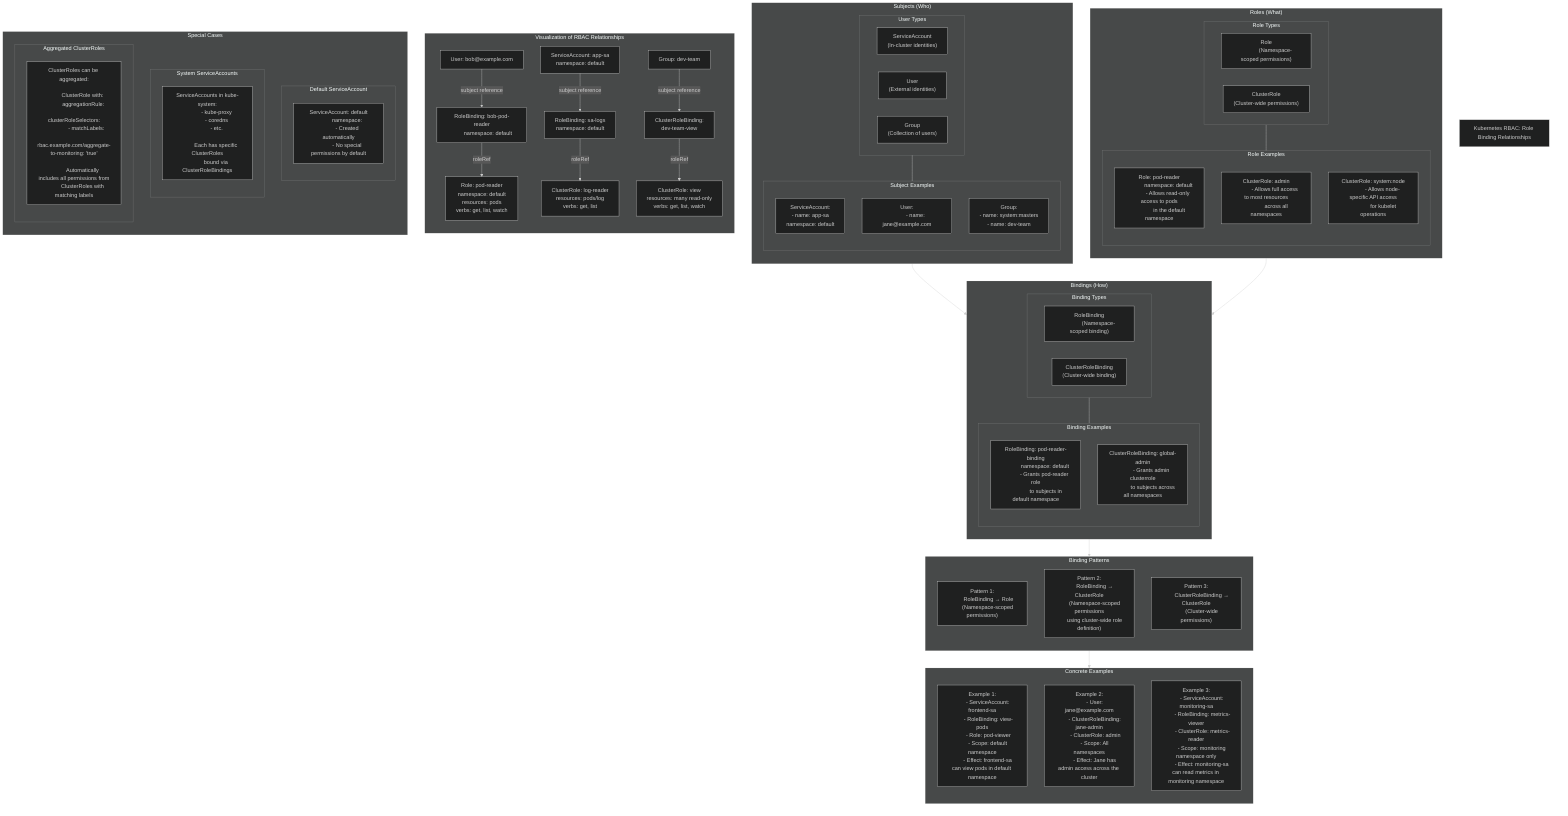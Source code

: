 %%{init: {'theme':'dark', 'themeVariables': { 
    'primaryColor': '#326CE5', 
    'primaryBorderColor': '#2857A4',
    'primaryTextColor': '#fff',
    'secondaryColor': '#F58220',
    'lineColor': '#CCCCCC',
    'tertiaryColor': '#28A745',
    'textColor': '#CCCCCC',
    'background': '#282a36'
}}}%%

flowchart TB
    %% Main title
    title["Kubernetes RBAC: Role Binding Relationships"]
    
    %% Subject types
    subgraph SUBJECTS["Subjects (Who)"]
        direction TB
        
        subgraph USER_TYPES["User Types"]
            direction LR
            sa["ServiceAccount
            (In-cluster identities)"]
            user["User
            (External identities)"]
            group["Group
            (Collection of users)"]
        end
        
        subgraph EXAMPLES["Subject Examples"]
            direction TB
            
            sa_example["ServiceAccount:
            - name: app-sa
              namespace: default"]
            
            user_example["User:
            - name: jane@example.com"]
            
            group_example["Group:
            - name: system:masters
            - name: dev-team"]
        end
        
        USER_TYPES --- EXAMPLES
    end
    
    %% Role types
    subgraph ROLES["Roles (What)"]
        direction TB
        
        subgraph ROLE_TYPES["Role Types"]
            direction LR
            
            role["Role
            (Namespace-scoped permissions)"]
            
            cluster_role["ClusterRole
            (Cluster-wide permissions)"]
        end
        
        subgraph ROLE_EXAMPLES["Role Examples"]
            direction TB
            
            role_example["Role: pod-reader
            namespace: default
            - Allows read-only access to pods
              in the default namespace"]
            
            cr_example["ClusterRole: admin
            - Allows full access to most resources
              across all namespaces"]
            
            cr_example2["ClusterRole: system:node
            - Allows node-specific API access
              for kubelet operations"]
        end
        
        ROLE_TYPES --- ROLE_EXAMPLES
    end
    
    %% Binding types
    subgraph BINDINGS["Bindings (How)"]
        direction TB
        
        subgraph BINDING_TYPES["Binding Types"]
            direction LR
            
            rb["RoleBinding
            (Namespace-scoped binding)"]
            
            crb["ClusterRoleBinding
            (Cluster-wide binding)"]
        end
        
        subgraph BINDING_EXAMPLES["Binding Examples"]
            direction TB
            
            rb_example["RoleBinding: pod-reader-binding
            namespace: default
            - Grants pod-reader role
              to subjects in default namespace"]
            
            crb_example["ClusterRoleBinding: global-admin
            - Grants admin clusterrole
              to subjects across all namespaces"]
        end
        
        BINDING_TYPES --- BINDING_EXAMPLES
    end
    
    %% Binding patterns
    subgraph PATTERNS["Binding Patterns"]
        direction TB
        
        pattern1["Pattern 1:
        RoleBinding → Role
        (Namespace-scoped permissions)"]
        
        pattern2["Pattern 2:
        RoleBinding → ClusterRole
        (Namespace-scoped permissions
        using cluster-wide role definition)"]
        
        pattern3["Pattern 3:
        ClusterRoleBinding → ClusterRole
        (Cluster-wide permissions)"]
    end
    
    %% Examples
    subgraph CONCRETE["Concrete Examples"]
        direction TB
        
        ex1["Example 1:
        - ServiceAccount: frontend-sa
        - RoleBinding: view-pods
        - Role: pod-viewer
        - Scope: default namespace
        - Effect: frontend-sa can view pods in default namespace"]
        
        ex2["Example 2:
        - User: jane@example.com
        - ClusterRoleBinding: jane-admin
        - ClusterRole: admin
        - Scope: All namespaces
        - Effect: Jane has admin access across the cluster"]
        
        ex3["Example 3:
        - ServiceAccount: monitoring-sa
        - RoleBinding: metrics-viewer
        - ClusterRole: metrics-reader
        - Scope: monitoring namespace only
        - Effect: monitoring-sa can read metrics in monitoring namespace"]
    end
    
    %% Visual connections
    SUBJECTS --> BINDINGS
    ROLES --> BINDINGS
    BINDINGS --> PATTERNS
    PATTERNS --> CONCRETE
    
    subgraph VISUALIZATION["Visualization of RBAC Relationships"]
        direction TB
        
        %% Define the subjects
        subject1["User: bob@example.com"]
        subject2["ServiceAccount: app-sa
        namespace: default"]
        subject3["Group: dev-team"]
        
        %% Define the roles
        role1["Role: pod-reader
        namespace: default
        resources: pods
        verbs: get, list, watch"]
        
        crole1["ClusterRole: log-reader
        resources: pods/log
        verbs: get, list"]
        
        crole2["ClusterRole: view
        resources: many read-only
        verbs: get, list, watch"]
        
        %% Define bindings
        rbind1["RoleBinding: bob-pod-reader
        namespace: default"]
        
        rbind2["RoleBinding: sa-logs
        namespace: default"]
        
        crbind1["ClusterRoleBinding: 
        dev-team-view"]
        
        %% Connect them
        subject1 -- "subject reference" --> rbind1
        rbind1 -- "roleRef" --> role1
        
        subject2 -- "subject reference" --> rbind2
        rbind2 -- "roleRef" --> crole1
        
        subject3 -- "subject reference" --> crbind1
        crbind1 -- "roleRef" --> crole2
    end
    
    %% Show special cases
    subgraph SPECIAL["Special Cases"]
        direction TB
        
        subgraph DEFAULT_SA["Default ServiceAccount"]
            direction TB
            
            default_sa["ServiceAccount: default
            namespace: <each namespace>
            - Created automatically
            - No special permissions by default"]
        end
        
        subgraph SYSTEM_SA["System ServiceAccounts"]
            direction TB
            
            system_sa["ServiceAccounts in kube-system:
            - kube-proxy
            - coredns
            - etc.
            
            Each has specific ClusterRoles
            bound via ClusterRoleBindings"]
        end
        
        subgraph AGGREGATED["Aggregated ClusterRoles"]
            direction TB
            
            agg_role["ClusterRoles can be aggregated:
            
            ClusterRole with: 
            aggregationRule:
              clusterRoleSelectors:
                - matchLabels:
                    rbac.example.com/aggregate-to-monitoring: 'true'
            
            Automatically includes all permissions from
            ClusterRoles with matching labels"]
        end
    end